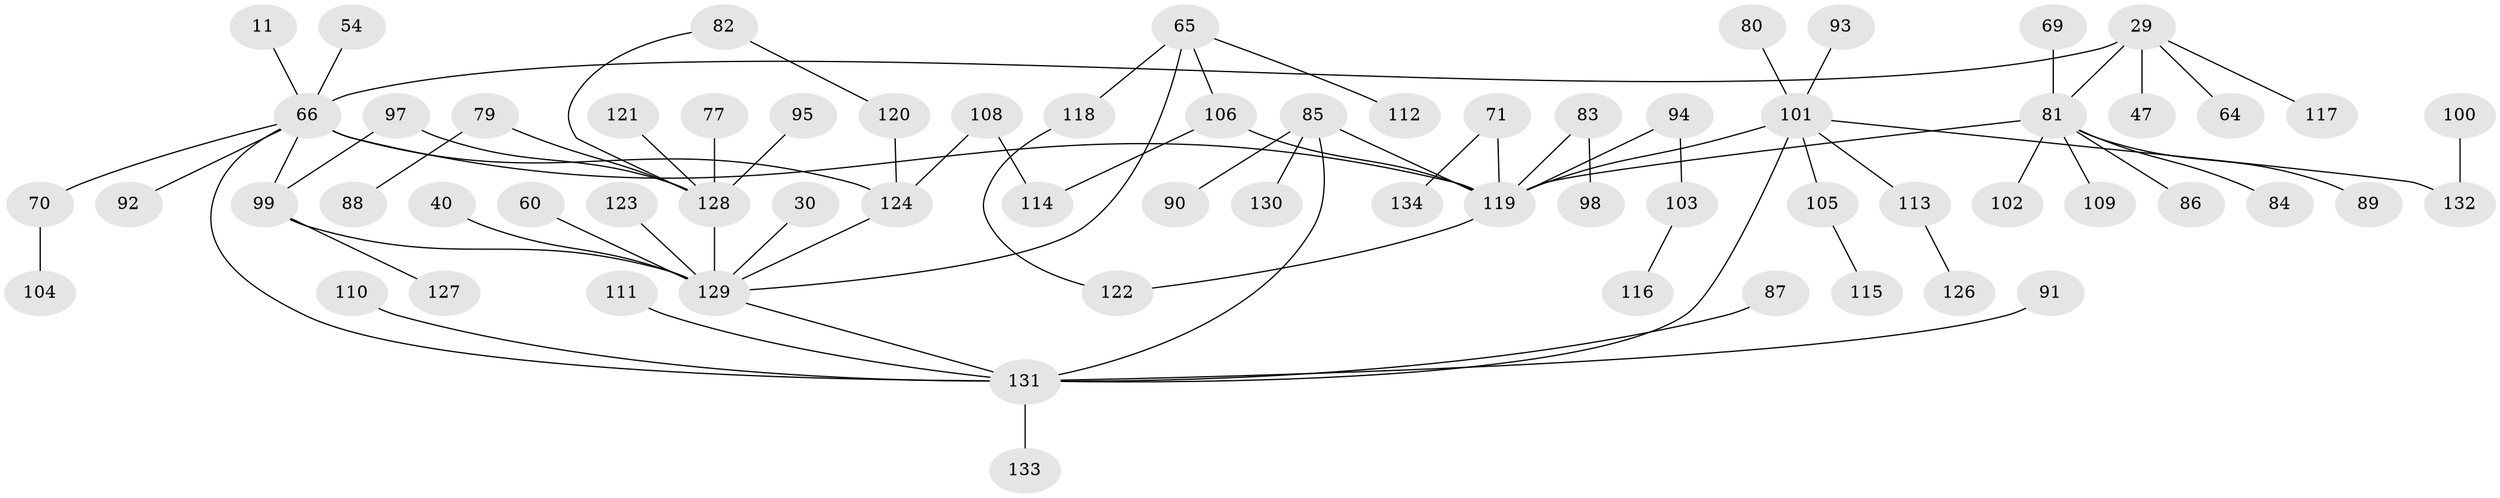 // original degree distribution, {6: 0.022388059701492536, 5: 0.05970149253731343, 7: 0.007462686567164179, 3: 0.1417910447761194, 2: 0.3358208955223881, 1: 0.373134328358209, 8: 0.007462686567164179, 4: 0.05223880597014925}
// Generated by graph-tools (version 1.1) at 2025/41/03/09/25 04:41:34]
// undirected, 67 vertices, 76 edges
graph export_dot {
graph [start="1"]
  node [color=gray90,style=filled];
  11;
  29 [super="+10"];
  30;
  40 [super="+23"];
  47;
  54;
  60;
  64 [super="+43"];
  65;
  66 [super="+3+5"];
  69;
  70;
  71 [super="+58"];
  77;
  79;
  80;
  81 [super="+52+39+34"];
  82;
  83 [super="+45"];
  84;
  85 [super="+73"];
  86;
  87;
  88;
  89;
  90;
  91;
  92;
  93 [super="+57"];
  94;
  95;
  97 [super="+50"];
  98;
  99 [super="+75"];
  100;
  101 [super="+61+59"];
  102;
  103;
  104;
  105;
  106;
  108;
  109;
  110;
  111;
  112;
  113;
  114;
  115;
  116;
  117 [super="+26"];
  118;
  119 [super="+16+96+38"];
  120 [super="+41"];
  121;
  122;
  123;
  124 [super="+67"];
  126;
  127;
  128 [super="+35+72+125"];
  129 [super="+14"];
  130;
  131 [super="+48+56+68+78+107"];
  132 [super="+63"];
  133;
  134;
  11 -- 66;
  29 -- 66 [weight=2];
  29 -- 47;
  29 -- 81;
  29 -- 117;
  29 -- 64;
  30 -- 129;
  40 -- 129;
  54 -- 66;
  60 -- 129;
  65 -- 106;
  65 -- 112;
  65 -- 118;
  65 -- 129;
  66 -- 70;
  66 -- 92;
  66 -- 119 [weight=2];
  66 -- 124;
  66 -- 99;
  66 -- 131;
  69 -- 81;
  70 -- 104;
  71 -- 134;
  71 -- 119;
  77 -- 128;
  79 -- 88;
  79 -- 128;
  80 -- 101;
  81 -- 84;
  81 -- 102;
  81 -- 86;
  81 -- 119;
  81 -- 89;
  81 -- 109;
  82 -- 120;
  82 -- 128;
  83 -- 98;
  83 -- 119;
  85 -- 90;
  85 -- 130;
  85 -- 119 [weight=2];
  85 -- 131;
  87 -- 131;
  91 -- 131;
  93 -- 101;
  94 -- 103;
  94 -- 119;
  95 -- 128;
  97 -- 128;
  97 -- 99;
  99 -- 129;
  99 -- 127;
  100 -- 132;
  101 -- 105;
  101 -- 131;
  101 -- 113;
  101 -- 119 [weight=2];
  101 -- 132;
  103 -- 116;
  105 -- 115;
  106 -- 119 [weight=2];
  106 -- 114;
  108 -- 114;
  108 -- 124;
  110 -- 131;
  111 -- 131;
  113 -- 126;
  118 -- 122;
  119 -- 122;
  120 -- 124;
  121 -- 128;
  123 -- 129;
  124 -- 129;
  128 -- 129 [weight=2];
  129 -- 131;
  131 -- 133;
}
